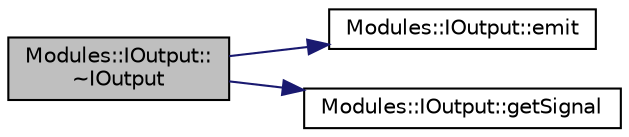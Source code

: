 digraph "Modules::IOutput::~IOutput"
{
 // INTERACTIVE_SVG=YES
  edge [fontname="Helvetica",fontsize="10",labelfontname="Helvetica",labelfontsize="10"];
  node [fontname="Helvetica",fontsize="10",shape=record];
  rankdir="LR";
  Node1 [label="Modules::IOutput::\l~IOutput",height=0.2,width=0.4,color="black", fillcolor="grey75", style="filled", fontcolor="black"];
  Node1 -> Node2 [color="midnightblue",fontsize="10",style="solid",fontname="Helvetica"];
  Node2 [label="Modules::IOutput::emit",height=0.2,width=0.4,color="black", fillcolor="white", style="filled",URL="$struct_modules_1_1_i_output.html#a4e3aef83730df83faa736bc6f1d98aee"];
  Node1 -> Node3 [color="midnightblue",fontsize="10",style="solid",fontname="Helvetica"];
  Node3 [label="Modules::IOutput::getSignal",height=0.2,width=0.4,color="black", fillcolor="white", style="filled",URL="$struct_modules_1_1_i_output.html#adbe2e1e43e0fa08e13b4878cf646a8b3"];
}
